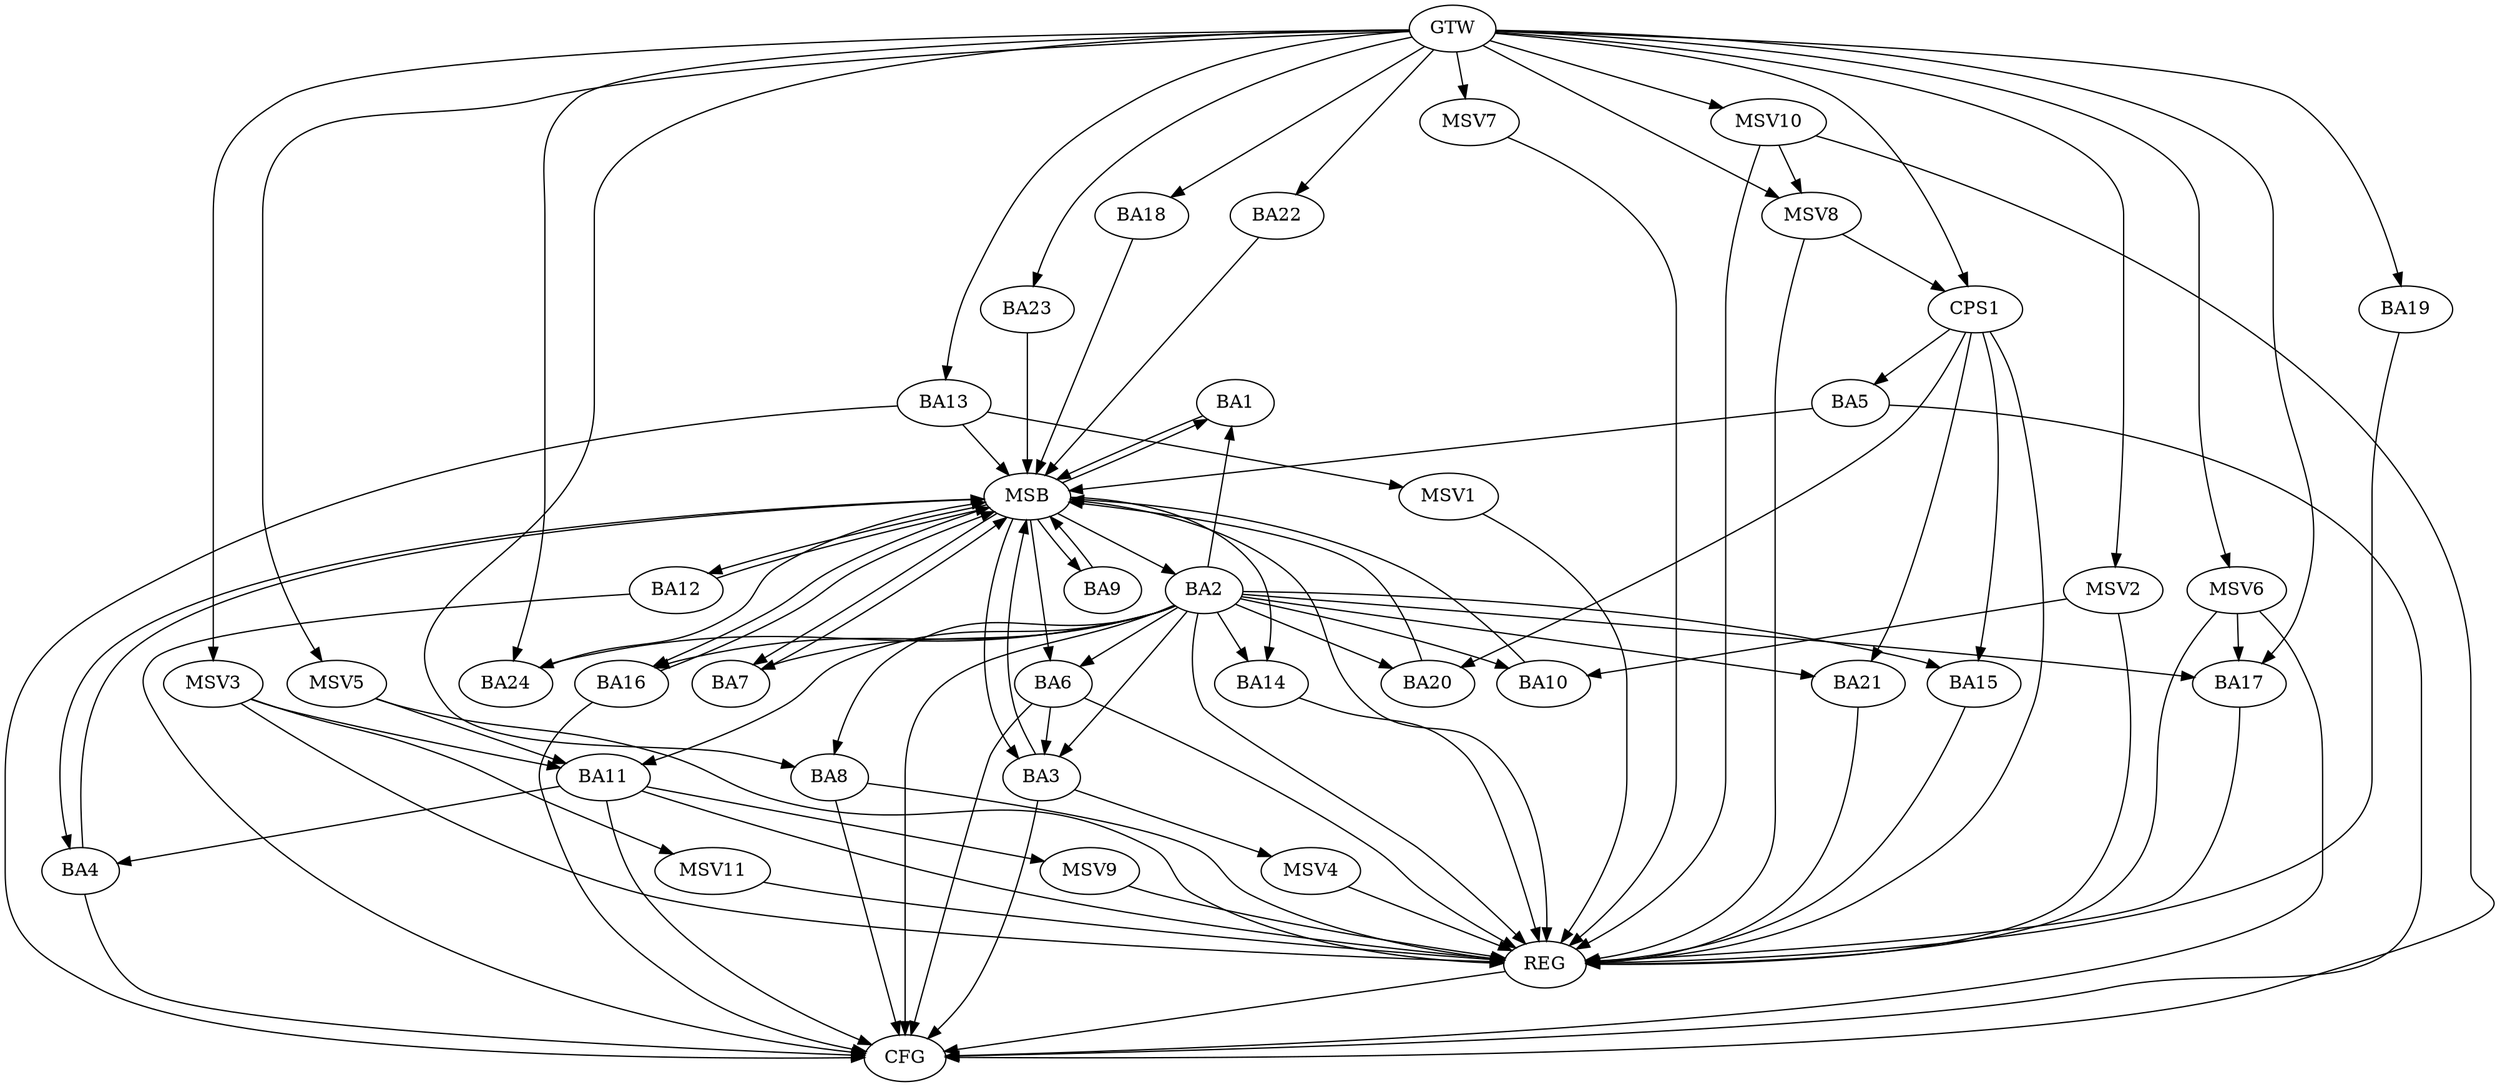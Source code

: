 strict digraph G {
  BA1 [ label="BA1" ];
  BA2 [ label="BA2" ];
  BA3 [ label="BA3" ];
  BA4 [ label="BA4" ];
  BA5 [ label="BA5" ];
  BA6 [ label="BA6" ];
  BA7 [ label="BA7" ];
  BA8 [ label="BA8" ];
  BA9 [ label="BA9" ];
  BA10 [ label="BA10" ];
  BA11 [ label="BA11" ];
  BA12 [ label="BA12" ];
  BA13 [ label="BA13" ];
  BA14 [ label="BA14" ];
  BA15 [ label="BA15" ];
  BA16 [ label="BA16" ];
  BA17 [ label="BA17" ];
  BA18 [ label="BA18" ];
  BA19 [ label="BA19" ];
  BA20 [ label="BA20" ];
  BA21 [ label="BA21" ];
  BA22 [ label="BA22" ];
  BA23 [ label="BA23" ];
  BA24 [ label="BA24" ];
  CPS1 [ label="CPS1" ];
  GTW [ label="GTW" ];
  REG [ label="REG" ];
  MSB [ label="MSB" ];
  CFG [ label="CFG" ];
  MSV1 [ label="MSV1" ];
  MSV2 [ label="MSV2" ];
  MSV3 [ label="MSV3" ];
  MSV4 [ label="MSV4" ];
  MSV5 [ label="MSV5" ];
  MSV6 [ label="MSV6" ];
  MSV7 [ label="MSV7" ];
  MSV8 [ label="MSV8" ];
  MSV9 [ label="MSV9" ];
  MSV10 [ label="MSV10" ];
  MSV11 [ label="MSV11" ];
  BA2 -> BA1;
  BA6 -> BA3;
  BA11 -> BA4;
  CPS1 -> BA15;
  CPS1 -> BA5;
  CPS1 -> BA20;
  CPS1 -> BA21;
  GTW -> BA8;
  GTW -> BA13;
  GTW -> BA17;
  GTW -> BA18;
  GTW -> BA19;
  GTW -> BA22;
  GTW -> BA23;
  GTW -> BA24;
  GTW -> CPS1;
  BA2 -> REG;
  BA6 -> REG;
  BA8 -> REG;
  BA11 -> REG;
  BA14 -> REG;
  BA15 -> REG;
  BA17 -> REG;
  BA19 -> REG;
  BA21 -> REG;
  CPS1 -> REG;
  BA1 -> MSB;
  MSB -> BA2;
  MSB -> REG;
  BA3 -> MSB;
  BA4 -> MSB;
  MSB -> BA1;
  BA5 -> MSB;
  MSB -> BA4;
  BA7 -> MSB;
  MSB -> BA3;
  BA9 -> MSB;
  MSB -> BA7;
  BA10 -> MSB;
  MSB -> BA9;
  BA12 -> MSB;
  BA13 -> MSB;
  BA16 -> MSB;
  BA18 -> MSB;
  MSB -> BA6;
  BA20 -> MSB;
  MSB -> BA14;
  BA22 -> MSB;
  MSB -> BA12;
  BA23 -> MSB;
  MSB -> BA16;
  BA24 -> MSB;
  BA3 -> CFG;
  BA13 -> CFG;
  BA6 -> CFG;
  BA5 -> CFG;
  BA2 -> CFG;
  BA11 -> CFG;
  BA8 -> CFG;
  BA12 -> CFG;
  BA16 -> CFG;
  BA4 -> CFG;
  REG -> CFG;
  BA2 -> BA15;
  BA2 -> BA7;
  BA2 -> BA24;
  BA2 -> BA11;
  BA2 -> BA6;
  BA2 -> BA10;
  BA2 -> BA21;
  BA2 -> BA16;
  BA2 -> BA14;
  BA2 -> BA20;
  BA2 -> BA3;
  BA2 -> BA8;
  BA2 -> BA17;
  BA13 -> MSV1;
  MSV1 -> REG;
  MSV2 -> BA10;
  GTW -> MSV2;
  MSV2 -> REG;
  MSV3 -> BA11;
  GTW -> MSV3;
  MSV3 -> REG;
  BA3 -> MSV4;
  MSV4 -> REG;
  MSV5 -> BA11;
  GTW -> MSV5;
  MSV5 -> REG;
  MSV6 -> BA17;
  GTW -> MSV6;
  MSV6 -> REG;
  MSV6 -> CFG;
  GTW -> MSV7;
  MSV7 -> REG;
  MSV8 -> CPS1;
  GTW -> MSV8;
  MSV8 -> REG;
  BA11 -> MSV9;
  MSV9 -> REG;
  MSV10 -> MSV8;
  GTW -> MSV10;
  MSV10 -> REG;
  MSV10 -> CFG;
  MSV3 -> MSV11;
  MSV11 -> REG;
}
